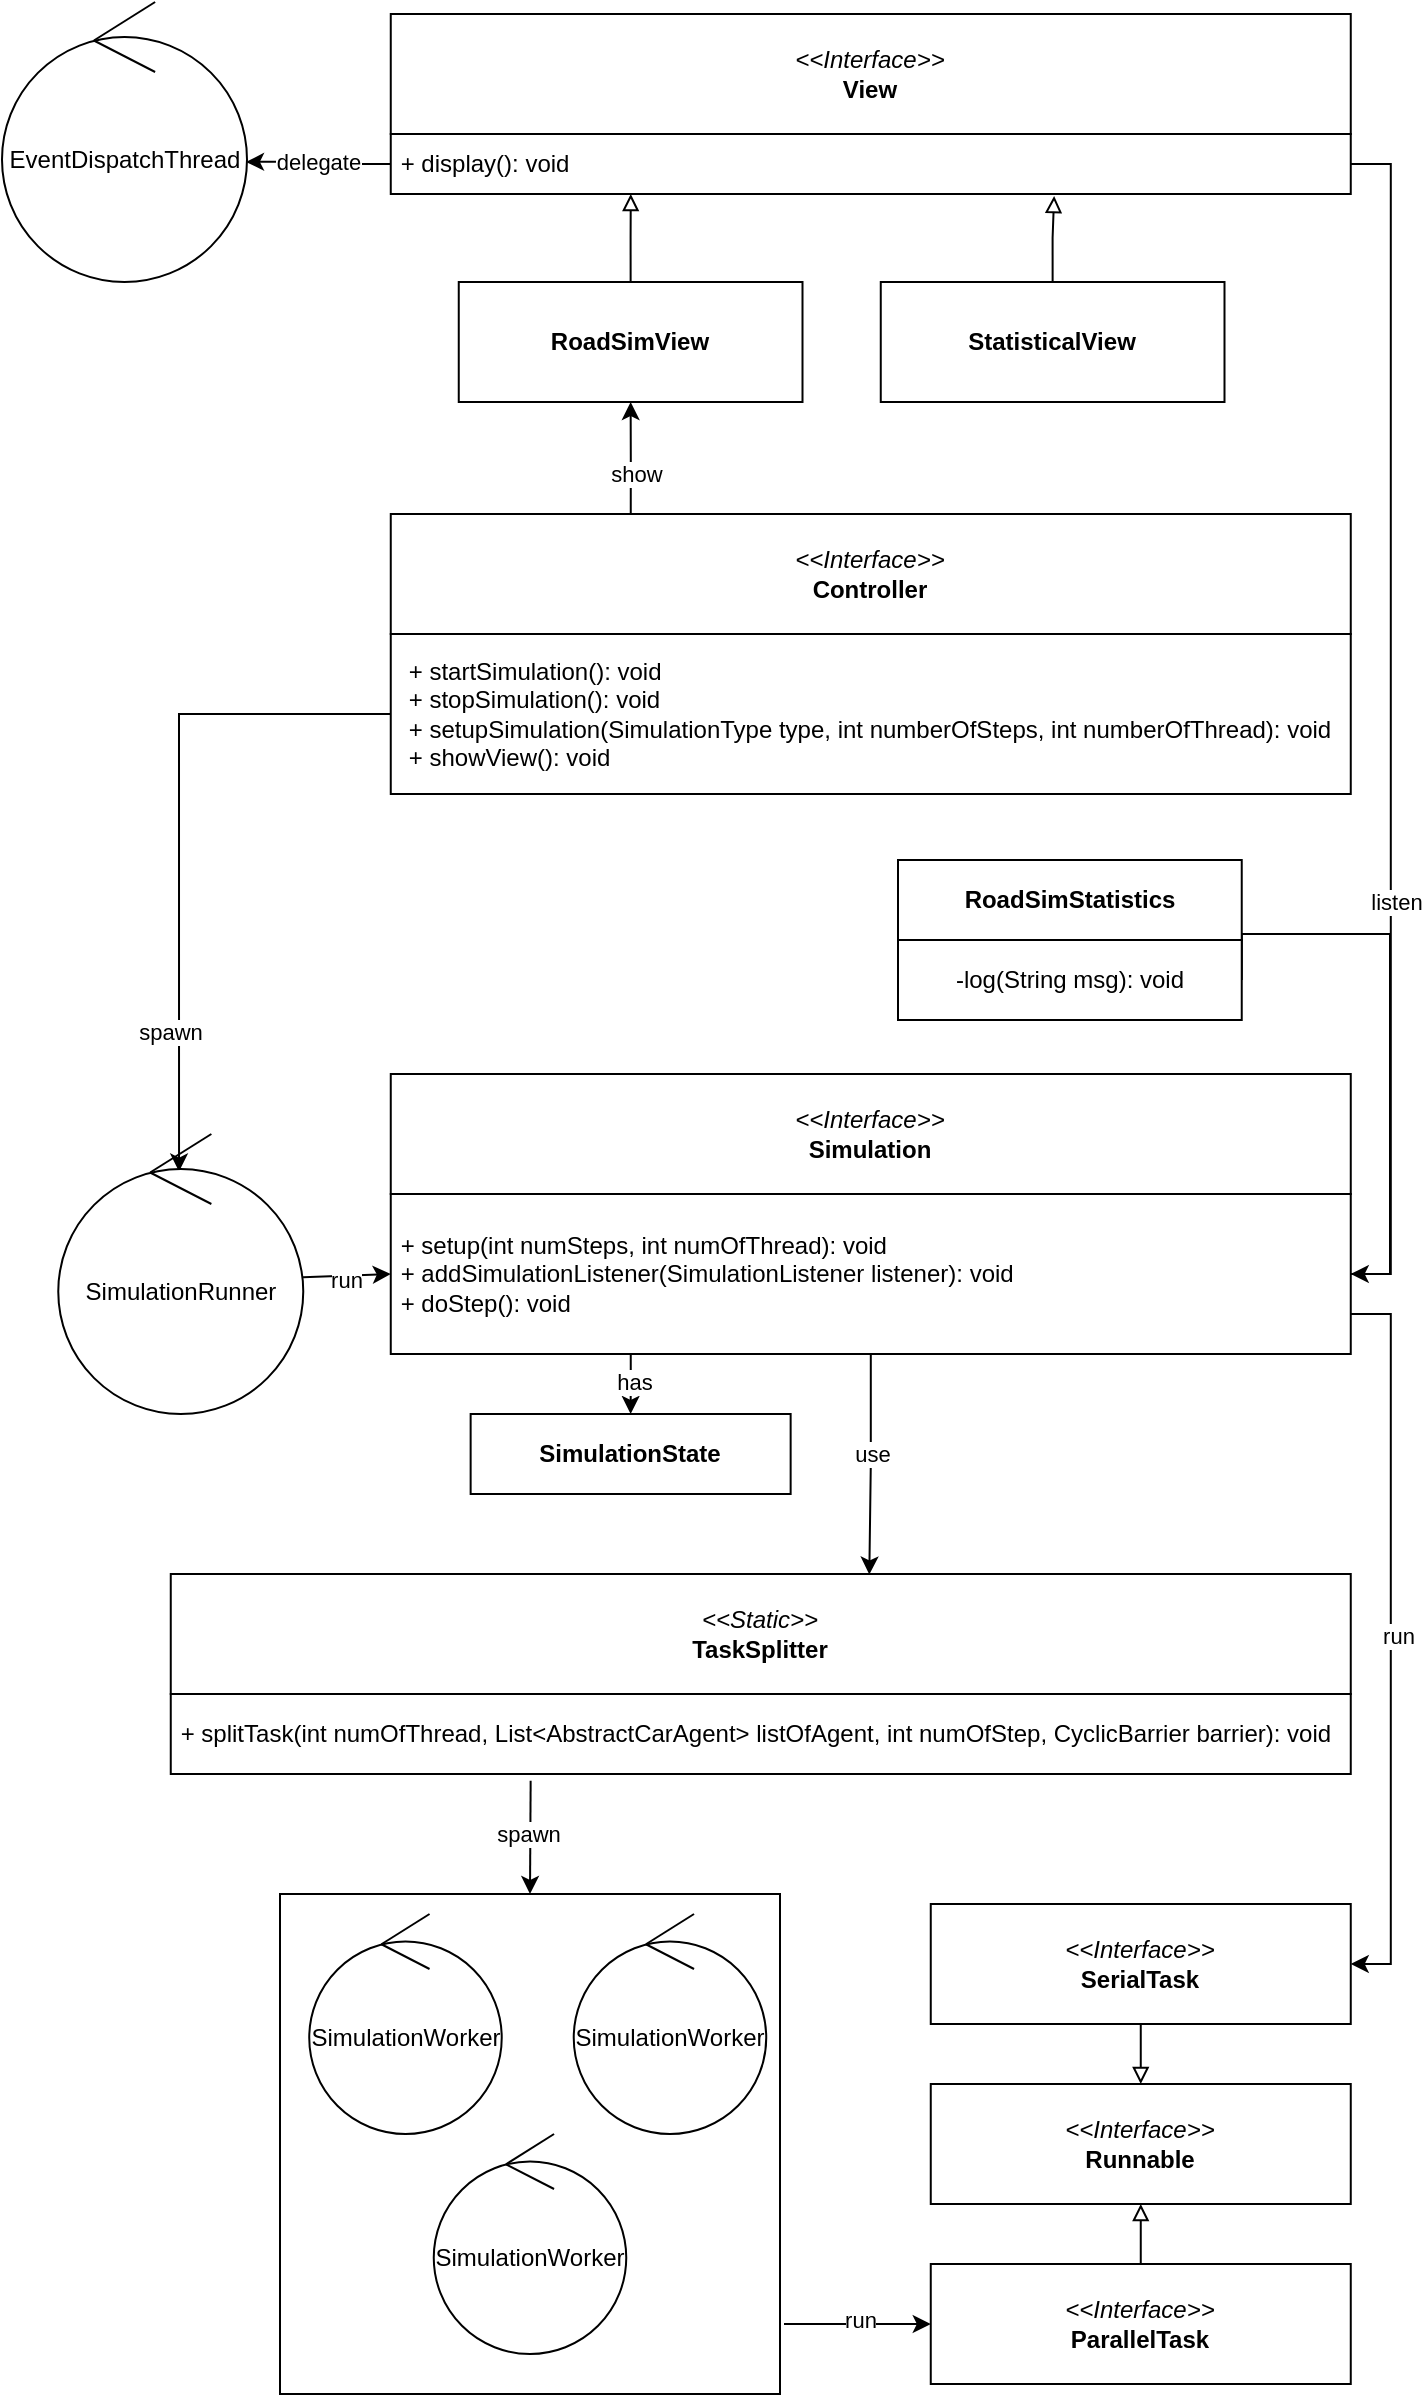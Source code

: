 <mxfile version="24.0.4" type="github">
  <diagram id="C5RBs43oDa-KdzZeNtuy" name="Page-1">
    <mxGraphModel dx="1509" dy="1954" grid="1" gridSize="10" guides="1" tooltips="1" connect="1" arrows="1" fold="1" page="1" pageScale="1" pageWidth="827" pageHeight="1169" math="0" shadow="0">
      <root>
        <mxCell id="WIyWlLk6GJQsqaUBKTNV-0" />
        <mxCell id="WIyWlLk6GJQsqaUBKTNV-1" parent="WIyWlLk6GJQsqaUBKTNV-0" />
        <mxCell id="8qQeJ0eEbN7VkORL1g9j-6" style="edgeStyle=orthogonalEdgeStyle;rounded=0;orthogonalLoop=1;jettySize=auto;html=1;exitX=0.25;exitY=0;exitDx=0;exitDy=0;entryX=0.5;entryY=1;entryDx=0;entryDy=0;" edge="1" parent="WIyWlLk6GJQsqaUBKTNV-1" source="NOwEHH1t8_DrOCpnonOM-1" target="8qQeJ0eEbN7VkORL1g9j-5">
          <mxGeometry relative="1" as="geometry" />
        </mxCell>
        <mxCell id="8qQeJ0eEbN7VkORL1g9j-7" value="show" style="edgeLabel;html=1;align=center;verticalAlign=middle;resizable=0;points=[];" vertex="1" connectable="0" parent="8qQeJ0eEbN7VkORL1g9j-6">
          <mxGeometry x="-0.261" y="-2" relative="1" as="geometry">
            <mxPoint as="offset" />
          </mxGeometry>
        </mxCell>
        <mxCell id="NOwEHH1t8_DrOCpnonOM-1" value="&lt;i&gt;&amp;lt;&amp;lt;Interface&amp;gt;&amp;gt;&lt;/i&gt;&lt;div&gt;&lt;b&gt;Controller&lt;/b&gt;&lt;/div&gt;" style="rounded=0;whiteSpace=wrap;html=1;" parent="WIyWlLk6GJQsqaUBKTNV-1" vertex="1">
          <mxGeometry x="284.38" y="100" width="480" height="60" as="geometry" />
        </mxCell>
        <mxCell id="NOwEHH1t8_DrOCpnonOM-4" style="edgeStyle=orthogonalEdgeStyle;rounded=0;orthogonalLoop=1;jettySize=auto;html=1;entryX=0.493;entryY=0.134;entryDx=0;entryDy=0;entryPerimeter=0;" parent="WIyWlLk6GJQsqaUBKTNV-1" source="NOwEHH1t8_DrOCpnonOM-2" target="NOwEHH1t8_DrOCpnonOM-7" edge="1">
          <mxGeometry relative="1" as="geometry">
            <mxPoint x="120" y="430" as="targetPoint" />
          </mxGeometry>
        </mxCell>
        <mxCell id="NOwEHH1t8_DrOCpnonOM-5" value="spawn" style="edgeLabel;html=1;align=center;verticalAlign=middle;resizable=0;points=[];" parent="NOwEHH1t8_DrOCpnonOM-4" vertex="1" connectable="0">
          <mxGeometry x="0.583" y="-5" relative="1" as="geometry">
            <mxPoint as="offset" />
          </mxGeometry>
        </mxCell>
        <mxCell id="NOwEHH1t8_DrOCpnonOM-2" value="&lt;div style=&quot;text-align: left;&quot;&gt;+ startSimulation(): void&lt;/div&gt;&lt;div style=&quot;text-align: left;&quot;&gt;+ s&lt;span style=&quot;background-color: initial;&quot;&gt;topSimulation(): void&lt;/span&gt;&lt;/div&gt;&lt;div style=&quot;text-align: left;&quot;&gt;&lt;span style=&quot;background-color: initial;&quot;&gt;+ setupSimulation(SimulationType type, int numberOfSteps, int numberOfThread): void&lt;/span&gt;&lt;/div&gt;&lt;div style=&quot;text-align: left;&quot;&gt;&lt;span style=&quot;background-color: initial;&quot;&gt;+ showView(): void&lt;/span&gt;&lt;/div&gt;" style="rounded=0;whiteSpace=wrap;html=1;" parent="WIyWlLk6GJQsqaUBKTNV-1" vertex="1">
          <mxGeometry x="284.38" y="160" width="480" height="80" as="geometry" />
        </mxCell>
        <mxCell id="NOwEHH1t8_DrOCpnonOM-7" value="SimulationRunner" style="ellipse;shape=umlControl;whiteSpace=wrap;html=1;" parent="WIyWlLk6GJQsqaUBKTNV-1" vertex="1">
          <mxGeometry x="118.13" y="410" width="122.5" height="140" as="geometry" />
        </mxCell>
        <mxCell id="NOwEHH1t8_DrOCpnonOM-8" value="&lt;i&gt;&amp;lt;&amp;lt;Interface&amp;gt;&amp;gt;&lt;/i&gt;&lt;div&gt;&lt;b&gt;Simulation&lt;/b&gt;&lt;/div&gt;" style="rounded=0;whiteSpace=wrap;html=1;" parent="WIyWlLk6GJQsqaUBKTNV-1" vertex="1">
          <mxGeometry x="284.38" y="380" width="480" height="60" as="geometry" />
        </mxCell>
        <mxCell id="NOwEHH1t8_DrOCpnonOM-10" style="rounded=0;orthogonalLoop=1;jettySize=auto;html=1;exitX=0;exitY=0.5;exitDx=0;exitDy=0;entryX=0.999;entryY=0.512;entryDx=0;entryDy=0;entryPerimeter=0;endArrow=none;endFill=0;startArrow=classic;startFill=1;" parent="WIyWlLk6GJQsqaUBKTNV-1" source="NOwEHH1t8_DrOCpnonOM-9" target="NOwEHH1t8_DrOCpnonOM-7" edge="1">
          <mxGeometry relative="1" as="geometry">
            <mxPoint x="220" y="510" as="targetPoint" />
          </mxGeometry>
        </mxCell>
        <mxCell id="NOwEHH1t8_DrOCpnonOM-25" value="run" style="edgeLabel;html=1;align=center;verticalAlign=middle;resizable=0;points=[];" parent="NOwEHH1t8_DrOCpnonOM-10" vertex="1" connectable="0">
          <mxGeometry x="0.051" y="2" relative="1" as="geometry">
            <mxPoint as="offset" />
          </mxGeometry>
        </mxCell>
        <mxCell id="NOwEHH1t8_DrOCpnonOM-15" style="edgeStyle=orthogonalEdgeStyle;rounded=0;orthogonalLoop=1;jettySize=auto;html=1;entryX=0.592;entryY=0.004;entryDx=0;entryDy=0;entryPerimeter=0;" parent="WIyWlLk6GJQsqaUBKTNV-1" source="NOwEHH1t8_DrOCpnonOM-9" target="NOwEHH1t8_DrOCpnonOM-12" edge="1">
          <mxGeometry relative="1" as="geometry" />
        </mxCell>
        <mxCell id="NOwEHH1t8_DrOCpnonOM-16" value="use" style="edgeLabel;html=1;align=center;verticalAlign=middle;resizable=0;points=[];" parent="NOwEHH1t8_DrOCpnonOM-15" vertex="1" connectable="0">
          <mxGeometry x="-0.1" relative="1" as="geometry">
            <mxPoint as="offset" />
          </mxGeometry>
        </mxCell>
        <mxCell id="NOwEHH1t8_DrOCpnonOM-37" style="rounded=0;orthogonalLoop=1;jettySize=auto;html=1;exitX=0.25;exitY=1;exitDx=0;exitDy=0;entryX=0.5;entryY=0;entryDx=0;entryDy=0;" parent="WIyWlLk6GJQsqaUBKTNV-1" source="NOwEHH1t8_DrOCpnonOM-9" target="NOwEHH1t8_DrOCpnonOM-35" edge="1">
          <mxGeometry relative="1" as="geometry">
            <mxPoint x="90.0" y="520" as="sourcePoint" />
          </mxGeometry>
        </mxCell>
        <mxCell id="NOwEHH1t8_DrOCpnonOM-38" value="has" style="edgeLabel;html=1;align=center;verticalAlign=middle;resizable=0;points=[];" parent="NOwEHH1t8_DrOCpnonOM-37" vertex="1" connectable="0">
          <mxGeometry x="-0.026" y="1" relative="1" as="geometry">
            <mxPoint y="-1" as="offset" />
          </mxGeometry>
        </mxCell>
        <mxCell id="8qQeJ0eEbN7VkORL1g9j-26" style="edgeStyle=orthogonalEdgeStyle;rounded=0;orthogonalLoop=1;jettySize=auto;html=1;exitX=1;exitY=0.75;exitDx=0;exitDy=0;entryX=1;entryY=0.5;entryDx=0;entryDy=0;" edge="1" parent="WIyWlLk6GJQsqaUBKTNV-1" source="NOwEHH1t8_DrOCpnonOM-9" target="8qQeJ0eEbN7VkORL1g9j-25">
          <mxGeometry relative="1" as="geometry" />
        </mxCell>
        <mxCell id="8qQeJ0eEbN7VkORL1g9j-27" value="run" style="edgeLabel;html=1;align=center;verticalAlign=middle;resizable=0;points=[];" vertex="1" connectable="0" parent="8qQeJ0eEbN7VkORL1g9j-26">
          <mxGeometry x="-0.009" y="3" relative="1" as="geometry">
            <mxPoint as="offset" />
          </mxGeometry>
        </mxCell>
        <mxCell id="NOwEHH1t8_DrOCpnonOM-9" value="&lt;div style=&quot;&quot;&gt;&amp;nbsp;+ setup(int numSteps, int numOfThread): void&lt;br&gt;&lt;/div&gt;&lt;div style=&quot;&quot;&gt;&lt;div style=&quot;&quot;&gt;&amp;nbsp;+ addSimulationListener(SimulationListener listener): void&lt;/div&gt;&lt;div style=&quot;&quot;&gt;&lt;span style=&quot;background-color: initial;&quot;&gt;&amp;nbsp;+ doStep(): void&lt;/span&gt;&lt;br&gt;&lt;/div&gt;&lt;/div&gt;" style="rounded=0;whiteSpace=wrap;html=1;align=left;" parent="WIyWlLk6GJQsqaUBKTNV-1" vertex="1">
          <mxGeometry x="284.38" y="440" width="480" height="80" as="geometry" />
        </mxCell>
        <mxCell id="NOwEHH1t8_DrOCpnonOM-12" value="&lt;i&gt;&amp;lt;&amp;lt;Static&amp;gt;&amp;gt;&lt;/i&gt;&lt;div&gt;&lt;b&gt;TaskSplitter&lt;/b&gt;&lt;/div&gt;" style="rounded=0;whiteSpace=wrap;html=1;" parent="WIyWlLk6GJQsqaUBKTNV-1" vertex="1">
          <mxGeometry x="174.38" y="630" width="590" height="60" as="geometry" />
        </mxCell>
        <mxCell id="NOwEHH1t8_DrOCpnonOM-14" value="&lt;div style=&quot;&quot;&gt;&amp;nbsp;+ splitTask(&lt;span style=&quot;background-color: initial;&quot;&gt;int numOfThread, List&amp;lt;AbstractCarAgent&amp;gt; listOfAgent, int numOfStep,&amp;nbsp;&lt;/span&gt;&lt;span style=&quot;background-color: initial;&quot;&gt;CyclicBarrier barrier&lt;/span&gt;): void&lt;/div&gt;" style="rounded=0;whiteSpace=wrap;html=1;align=left;" parent="WIyWlLk6GJQsqaUBKTNV-1" vertex="1">
          <mxGeometry x="174.38" y="690" width="590" height="40" as="geometry" />
        </mxCell>
        <mxCell id="NOwEHH1t8_DrOCpnonOM-17" style="rounded=0;orthogonalLoop=1;jettySize=auto;html=1;exitX=0.305;exitY=1.084;exitDx=0;exitDy=0;entryX=0.5;entryY=0;entryDx=0;entryDy=0;exitPerimeter=0;" parent="WIyWlLk6GJQsqaUBKTNV-1" source="NOwEHH1t8_DrOCpnonOM-14" target="NOwEHH1t8_DrOCpnonOM-21" edge="1">
          <mxGeometry relative="1" as="geometry">
            <mxPoint x="604.38" y="770" as="sourcePoint" />
            <mxPoint x="503.299" y="750" as="targetPoint" />
          </mxGeometry>
        </mxCell>
        <mxCell id="NOwEHH1t8_DrOCpnonOM-18" value="Spawn" style="edgeLabel;html=1;align=center;verticalAlign=middle;resizable=0;points=[];" parent="NOwEHH1t8_DrOCpnonOM-17" vertex="1" connectable="0">
          <mxGeometry x="0.583" y="-5" relative="1" as="geometry">
            <mxPoint x="80" y="70" as="offset" />
          </mxGeometry>
        </mxCell>
        <mxCell id="8qQeJ0eEbN7VkORL1g9j-18" value="spawn" style="edgeLabel;html=1;align=center;verticalAlign=middle;resizable=0;points=[];" vertex="1" connectable="0" parent="NOwEHH1t8_DrOCpnonOM-17">
          <mxGeometry x="-0.086" y="-1" relative="1" as="geometry">
            <mxPoint as="offset" />
          </mxGeometry>
        </mxCell>
        <mxCell id="8qQeJ0eEbN7VkORL1g9j-22" style="edgeStyle=orthogonalEdgeStyle;rounded=0;orthogonalLoop=1;jettySize=auto;html=1;entryX=0;entryY=0.5;entryDx=0;entryDy=0;exitX=1.008;exitY=0.86;exitDx=0;exitDy=0;exitPerimeter=0;" edge="1" parent="WIyWlLk6GJQsqaUBKTNV-1" source="NOwEHH1t8_DrOCpnonOM-21" target="8qQeJ0eEbN7VkORL1g9j-20">
          <mxGeometry relative="1" as="geometry">
            <mxPoint x="510.62" y="910" as="sourcePoint" />
          </mxGeometry>
        </mxCell>
        <mxCell id="8qQeJ0eEbN7VkORL1g9j-23" value="run" style="edgeLabel;html=1;align=center;verticalAlign=middle;resizable=0;points=[];" vertex="1" connectable="0" parent="8qQeJ0eEbN7VkORL1g9j-22">
          <mxGeometry x="0.035" y="2" relative="1" as="geometry">
            <mxPoint as="offset" />
          </mxGeometry>
        </mxCell>
        <mxCell id="NOwEHH1t8_DrOCpnonOM-21" value="" style="whiteSpace=wrap;html=1;aspect=fixed;" parent="WIyWlLk6GJQsqaUBKTNV-1" vertex="1">
          <mxGeometry x="229" y="790" width="250" height="250" as="geometry" />
        </mxCell>
        <mxCell id="NOwEHH1t8_DrOCpnonOM-22" value="SimulationWorker" style="ellipse;shape=umlControl;whiteSpace=wrap;html=1;" parent="WIyWlLk6GJQsqaUBKTNV-1" vertex="1">
          <mxGeometry x="243.62" y="800" width="96.25" height="110" as="geometry" />
        </mxCell>
        <mxCell id="NOwEHH1t8_DrOCpnonOM-23" value="SimulationWorker" style="ellipse;shape=umlControl;whiteSpace=wrap;html=1;" parent="WIyWlLk6GJQsqaUBKTNV-1" vertex="1">
          <mxGeometry x="375.87" y="800" width="96.25" height="110" as="geometry" />
        </mxCell>
        <mxCell id="NOwEHH1t8_DrOCpnonOM-24" value="SimulationWorker" style="ellipse;shape=umlControl;whiteSpace=wrap;html=1;" parent="WIyWlLk6GJQsqaUBKTNV-1" vertex="1">
          <mxGeometry x="305.88" y="910" width="96.25" height="110" as="geometry" />
        </mxCell>
        <mxCell id="NOwEHH1t8_DrOCpnonOM-35" value="&lt;div&gt;&lt;b&gt;SimulationState&lt;/b&gt;&lt;/div&gt;" style="rounded=0;whiteSpace=wrap;html=1;" parent="WIyWlLk6GJQsqaUBKTNV-1" vertex="1">
          <mxGeometry x="324.32" y="550" width="160" height="40" as="geometry" />
        </mxCell>
        <mxCell id="8qQeJ0eEbN7VkORL1g9j-0" value="&lt;i&gt;&amp;lt;&amp;lt;Interface&amp;gt;&amp;gt;&lt;/i&gt;&lt;div&gt;&lt;b&gt;View&lt;/b&gt;&lt;/div&gt;" style="rounded=0;whiteSpace=wrap;html=1;" vertex="1" parent="WIyWlLk6GJQsqaUBKTNV-1">
          <mxGeometry x="284.38" y="-150" width="480" height="60" as="geometry" />
        </mxCell>
        <mxCell id="8qQeJ0eEbN7VkORL1g9j-2" style="edgeStyle=orthogonalEdgeStyle;rounded=0;orthogonalLoop=1;jettySize=auto;html=1;exitX=1;exitY=0.5;exitDx=0;exitDy=0;entryX=1;entryY=0.5;entryDx=0;entryDy=0;" edge="1" parent="WIyWlLk6GJQsqaUBKTNV-1" source="8qQeJ0eEbN7VkORL1g9j-1" target="NOwEHH1t8_DrOCpnonOM-9">
          <mxGeometry relative="1" as="geometry" />
        </mxCell>
        <mxCell id="8qQeJ0eEbN7VkORL1g9j-4" value="listen" style="edgeLabel;html=1;align=center;verticalAlign=middle;resizable=0;points=[];" vertex="1" connectable="0" parent="8qQeJ0eEbN7VkORL1g9j-2">
          <mxGeometry x="0.305" y="2" relative="1" as="geometry">
            <mxPoint as="offset" />
          </mxGeometry>
        </mxCell>
        <mxCell id="8qQeJ0eEbN7VkORL1g9j-1" value="&lt;div style=&quot;&quot;&gt;&amp;nbsp;+ display(): void&lt;/div&gt;" style="rounded=0;whiteSpace=wrap;html=1;align=left;" vertex="1" parent="WIyWlLk6GJQsqaUBKTNV-1">
          <mxGeometry x="284.38" y="-90" width="480" height="30" as="geometry" />
        </mxCell>
        <mxCell id="8qQeJ0eEbN7VkORL1g9j-10" style="edgeStyle=orthogonalEdgeStyle;rounded=0;orthogonalLoop=1;jettySize=auto;html=1;exitX=0.5;exitY=0;exitDx=0;exitDy=0;entryX=0.25;entryY=1;entryDx=0;entryDy=0;endArrow=block;endFill=0;" edge="1" parent="WIyWlLk6GJQsqaUBKTNV-1" source="8qQeJ0eEbN7VkORL1g9j-5" target="8qQeJ0eEbN7VkORL1g9j-1">
          <mxGeometry relative="1" as="geometry">
            <mxPoint x="404.38" y="-40" as="targetPoint" />
          </mxGeometry>
        </mxCell>
        <mxCell id="8qQeJ0eEbN7VkORL1g9j-5" value="&lt;b&gt;RoadSimView&lt;/b&gt;" style="rounded=0;whiteSpace=wrap;html=1;" vertex="1" parent="WIyWlLk6GJQsqaUBKTNV-1">
          <mxGeometry x="318.38" y="-16" width="171.87" height="60" as="geometry" />
        </mxCell>
        <mxCell id="8qQeJ0eEbN7VkORL1g9j-9" value="&lt;b&gt;StatisticalView&lt;/b&gt;" style="rounded=0;whiteSpace=wrap;html=1;" vertex="1" parent="WIyWlLk6GJQsqaUBKTNV-1">
          <mxGeometry x="529.38" y="-16" width="171.87" height="60" as="geometry" />
        </mxCell>
        <mxCell id="8qQeJ0eEbN7VkORL1g9j-11" style="edgeStyle=orthogonalEdgeStyle;rounded=0;orthogonalLoop=1;jettySize=auto;html=1;exitX=0.5;exitY=0;exitDx=0;exitDy=0;entryX=0.691;entryY=1.033;entryDx=0;entryDy=0;endArrow=block;endFill=0;entryPerimeter=0;" edge="1" parent="WIyWlLk6GJQsqaUBKTNV-1" source="8qQeJ0eEbN7VkORL1g9j-9" target="8qQeJ0eEbN7VkORL1g9j-1">
          <mxGeometry relative="1" as="geometry">
            <mxPoint x="594.46" y="-40" as="targetPoint" />
          </mxGeometry>
        </mxCell>
        <mxCell id="8qQeJ0eEbN7VkORL1g9j-13" style="edgeStyle=orthogonalEdgeStyle;rounded=0;orthogonalLoop=1;jettySize=auto;html=1;endArrow=none;endFill=0;entryX=1;entryY=0.5;entryDx=0;entryDy=0;exitX=1;exitY=0.5;exitDx=0;exitDy=0;" edge="1" parent="WIyWlLk6GJQsqaUBKTNV-1" source="8qQeJ0eEbN7VkORL1g9j-14" target="NOwEHH1t8_DrOCpnonOM-9">
          <mxGeometry relative="1" as="geometry">
            <mxPoint x="790" y="340" as="targetPoint" />
            <Array as="points">
              <mxPoint x="710" y="310" />
              <mxPoint x="784" y="310" />
              <mxPoint x="784" y="480" />
            </Array>
          </mxGeometry>
        </mxCell>
        <mxCell id="8qQeJ0eEbN7VkORL1g9j-12" value="&lt;b&gt;RoadSimStatistics&lt;/b&gt;" style="rounded=0;whiteSpace=wrap;html=1;" vertex="1" parent="WIyWlLk6GJQsqaUBKTNV-1">
          <mxGeometry x="538" y="273" width="171.87" height="40" as="geometry" />
        </mxCell>
        <mxCell id="8qQeJ0eEbN7VkORL1g9j-14" value="-log(String msg): void" style="rounded=0;whiteSpace=wrap;html=1;" vertex="1" parent="WIyWlLk6GJQsqaUBKTNV-1">
          <mxGeometry x="538" y="313" width="171.87" height="40" as="geometry" />
        </mxCell>
        <mxCell id="8qQeJ0eEbN7VkORL1g9j-15" value="EventDispatchThread" style="ellipse;shape=umlControl;whiteSpace=wrap;html=1;" vertex="1" parent="WIyWlLk6GJQsqaUBKTNV-1">
          <mxGeometry x="90" y="-156" width="122.5" height="140" as="geometry" />
        </mxCell>
        <mxCell id="8qQeJ0eEbN7VkORL1g9j-16" style="edgeStyle=orthogonalEdgeStyle;rounded=0;orthogonalLoop=1;jettySize=auto;html=1;exitX=0;exitY=0.5;exitDx=0;exitDy=0;entryX=0.996;entryY=0.571;entryDx=0;entryDy=0;entryPerimeter=0;" edge="1" parent="WIyWlLk6GJQsqaUBKTNV-1" source="8qQeJ0eEbN7VkORL1g9j-1" target="8qQeJ0eEbN7VkORL1g9j-15">
          <mxGeometry relative="1" as="geometry" />
        </mxCell>
        <mxCell id="8qQeJ0eEbN7VkORL1g9j-17" value="delegate" style="edgeLabel;html=1;align=center;verticalAlign=middle;resizable=0;points=[];" vertex="1" connectable="0" parent="8qQeJ0eEbN7VkORL1g9j-16">
          <mxGeometry x="0.049" relative="1" as="geometry">
            <mxPoint x="1" as="offset" />
          </mxGeometry>
        </mxCell>
        <mxCell id="8qQeJ0eEbN7VkORL1g9j-24" style="edgeStyle=orthogonalEdgeStyle;rounded=0;orthogonalLoop=1;jettySize=auto;html=1;exitX=0.5;exitY=0;exitDx=0;exitDy=0;entryX=0.5;entryY=1;entryDx=0;entryDy=0;endArrow=block;endFill=0;" edge="1" parent="WIyWlLk6GJQsqaUBKTNV-1" source="8qQeJ0eEbN7VkORL1g9j-20" target="8qQeJ0eEbN7VkORL1g9j-21">
          <mxGeometry relative="1" as="geometry" />
        </mxCell>
        <mxCell id="8qQeJ0eEbN7VkORL1g9j-20" value="&lt;i&gt;&amp;lt;&amp;lt;Interface&amp;gt;&amp;gt;&lt;/i&gt;&lt;div&gt;&lt;b&gt;ParallelTask&lt;/b&gt;&lt;/div&gt;" style="rounded=0;whiteSpace=wrap;html=1;" vertex="1" parent="WIyWlLk6GJQsqaUBKTNV-1">
          <mxGeometry x="554.38" y="975" width="210" height="60" as="geometry" />
        </mxCell>
        <mxCell id="8qQeJ0eEbN7VkORL1g9j-21" value="&lt;i&gt;&amp;lt;&amp;lt;Interface&amp;gt;&amp;gt;&lt;/i&gt;&lt;div&gt;&lt;b&gt;Runnable&lt;/b&gt;&lt;/div&gt;" style="rounded=0;whiteSpace=wrap;html=1;" vertex="1" parent="WIyWlLk6GJQsqaUBKTNV-1">
          <mxGeometry x="554.38" y="885" width="210" height="60" as="geometry" />
        </mxCell>
        <mxCell id="8qQeJ0eEbN7VkORL1g9j-28" style="edgeStyle=orthogonalEdgeStyle;rounded=0;orthogonalLoop=1;jettySize=auto;html=1;exitX=0.5;exitY=1;exitDx=0;exitDy=0;entryX=0.5;entryY=0;entryDx=0;entryDy=0;endArrow=block;endFill=0;" edge="1" parent="WIyWlLk6GJQsqaUBKTNV-1" source="8qQeJ0eEbN7VkORL1g9j-25" target="8qQeJ0eEbN7VkORL1g9j-21">
          <mxGeometry relative="1" as="geometry" />
        </mxCell>
        <mxCell id="8qQeJ0eEbN7VkORL1g9j-25" value="&lt;i&gt;&amp;lt;&amp;lt;Interface&amp;gt;&amp;gt;&lt;/i&gt;&lt;div&gt;&lt;b&gt;SerialTask&lt;/b&gt;&lt;/div&gt;" style="rounded=0;whiteSpace=wrap;html=1;" vertex="1" parent="WIyWlLk6GJQsqaUBKTNV-1">
          <mxGeometry x="554.38" y="795" width="210" height="60" as="geometry" />
        </mxCell>
      </root>
    </mxGraphModel>
  </diagram>
</mxfile>
